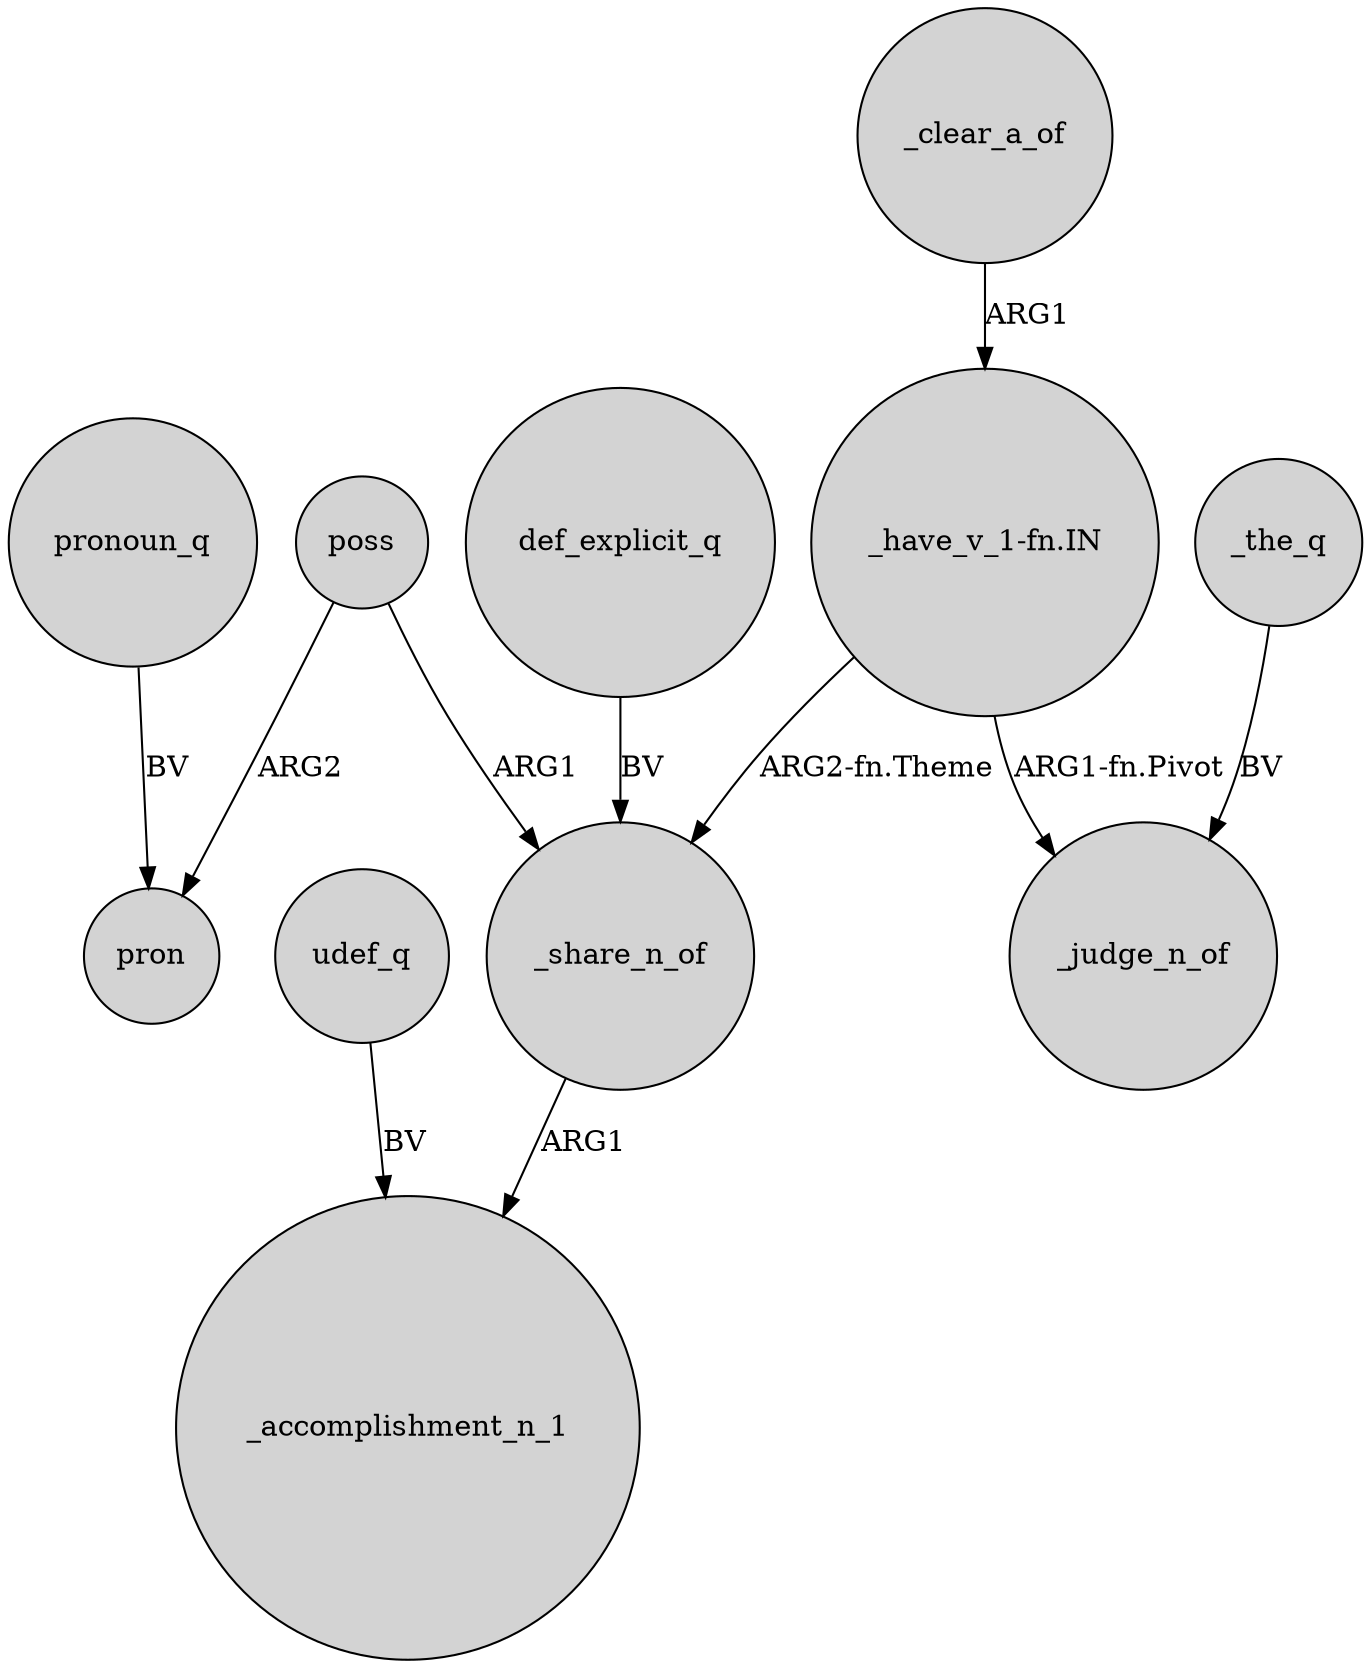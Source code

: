 digraph {
	node [shape=circle style=filled]
	poss -> pron [label=ARG2]
	_the_q -> _judge_n_of [label=BV]
	udef_q -> _accomplishment_n_1 [label=BV]
	"_have_v_1-fn.IN" -> _share_n_of [label="ARG2-fn.Theme"]
	poss -> _share_n_of [label=ARG1]
	def_explicit_q -> _share_n_of [label=BV]
	_clear_a_of -> "_have_v_1-fn.IN" [label=ARG1]
	"_have_v_1-fn.IN" -> _judge_n_of [label="ARG1-fn.Pivot"]
	_share_n_of -> _accomplishment_n_1 [label=ARG1]
	pronoun_q -> pron [label=BV]
}
